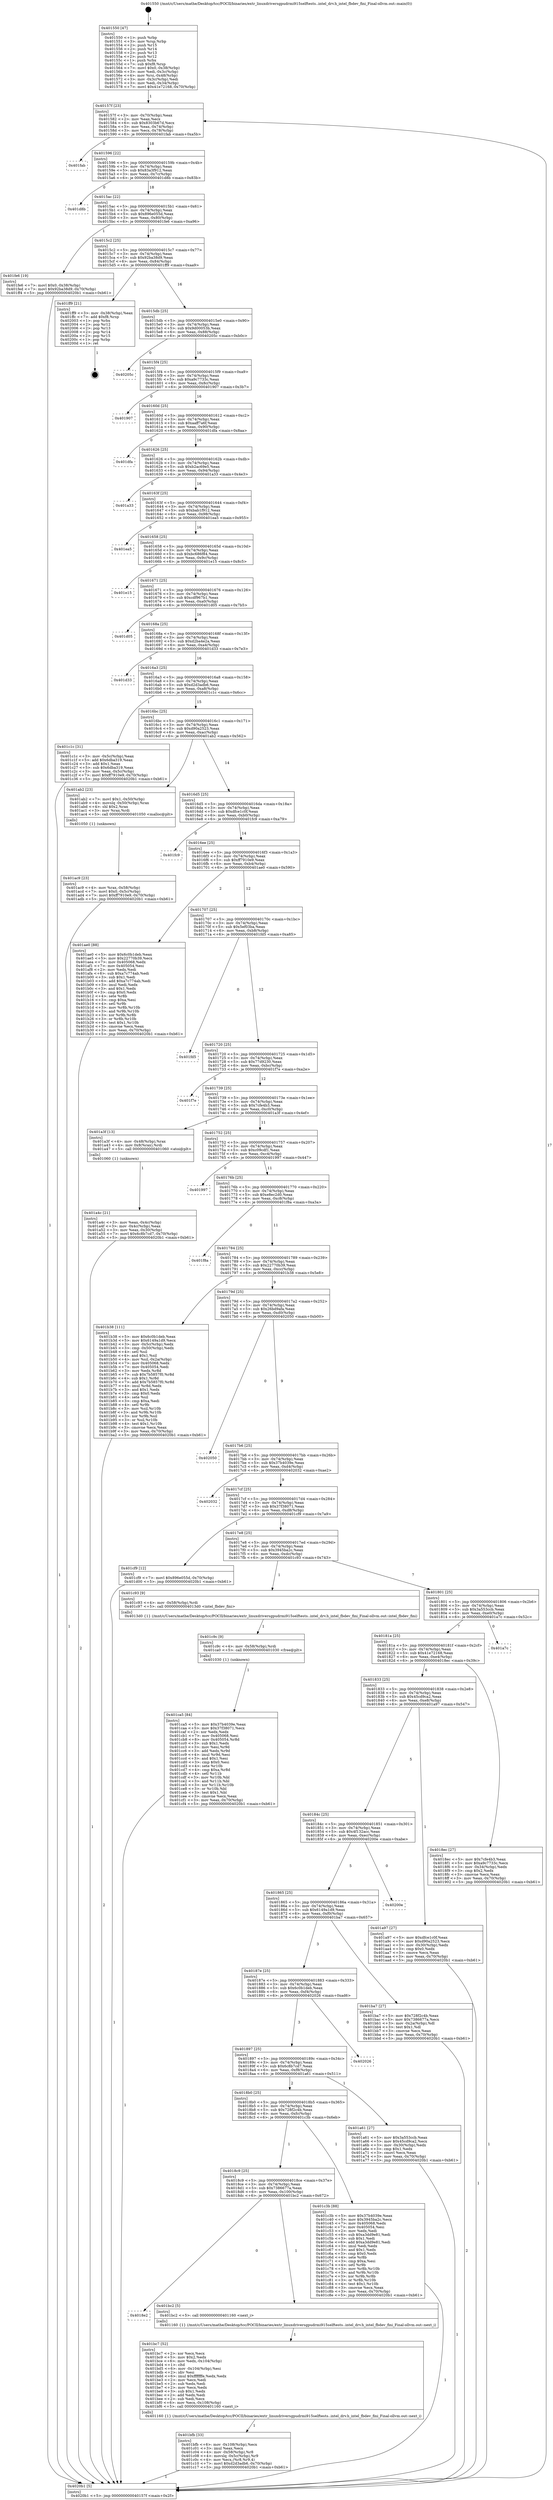 digraph "0x401550" {
  label = "0x401550 (/mnt/c/Users/mathe/Desktop/tcc/POCII/binaries/extr_linuxdriversgpudrmi915selftests..intel_drv.h_intel_fbdev_fini_Final-ollvm.out::main(0))"
  labelloc = "t"
  node[shape=record]

  Entry [label="",width=0.3,height=0.3,shape=circle,fillcolor=black,style=filled]
  "0x40157f" [label="{
     0x40157f [23]\l
     | [instrs]\l
     &nbsp;&nbsp;0x40157f \<+3\>: mov -0x70(%rbp),%eax\l
     &nbsp;&nbsp;0x401582 \<+2\>: mov %eax,%ecx\l
     &nbsp;&nbsp;0x401584 \<+6\>: sub $0x8303b67d,%ecx\l
     &nbsp;&nbsp;0x40158a \<+3\>: mov %eax,-0x74(%rbp)\l
     &nbsp;&nbsp;0x40158d \<+3\>: mov %ecx,-0x78(%rbp)\l
     &nbsp;&nbsp;0x401590 \<+6\>: je 0000000000401fab \<main+0xa5b\>\l
  }"]
  "0x401fab" [label="{
     0x401fab\l
  }", style=dashed]
  "0x401596" [label="{
     0x401596 [22]\l
     | [instrs]\l
     &nbsp;&nbsp;0x401596 \<+5\>: jmp 000000000040159b \<main+0x4b\>\l
     &nbsp;&nbsp;0x40159b \<+3\>: mov -0x74(%rbp),%eax\l
     &nbsp;&nbsp;0x40159e \<+5\>: sub $0x83a3f912,%eax\l
     &nbsp;&nbsp;0x4015a3 \<+3\>: mov %eax,-0x7c(%rbp)\l
     &nbsp;&nbsp;0x4015a6 \<+6\>: je 0000000000401d8b \<main+0x83b\>\l
  }"]
  Exit [label="",width=0.3,height=0.3,shape=circle,fillcolor=black,style=filled,peripheries=2]
  "0x401d8b" [label="{
     0x401d8b\l
  }", style=dashed]
  "0x4015ac" [label="{
     0x4015ac [22]\l
     | [instrs]\l
     &nbsp;&nbsp;0x4015ac \<+5\>: jmp 00000000004015b1 \<main+0x61\>\l
     &nbsp;&nbsp;0x4015b1 \<+3\>: mov -0x74(%rbp),%eax\l
     &nbsp;&nbsp;0x4015b4 \<+5\>: sub $0x896e055d,%eax\l
     &nbsp;&nbsp;0x4015b9 \<+3\>: mov %eax,-0x80(%rbp)\l
     &nbsp;&nbsp;0x4015bc \<+6\>: je 0000000000401fe6 \<main+0xa96\>\l
  }"]
  "0x401ca5" [label="{
     0x401ca5 [84]\l
     | [instrs]\l
     &nbsp;&nbsp;0x401ca5 \<+5\>: mov $0x37b4039e,%eax\l
     &nbsp;&nbsp;0x401caa \<+5\>: mov $0x37f38071,%ecx\l
     &nbsp;&nbsp;0x401caf \<+2\>: xor %edx,%edx\l
     &nbsp;&nbsp;0x401cb1 \<+7\>: mov 0x405068,%esi\l
     &nbsp;&nbsp;0x401cb8 \<+8\>: mov 0x405054,%r8d\l
     &nbsp;&nbsp;0x401cc0 \<+3\>: sub $0x1,%edx\l
     &nbsp;&nbsp;0x401cc3 \<+3\>: mov %esi,%r9d\l
     &nbsp;&nbsp;0x401cc6 \<+3\>: add %edx,%r9d\l
     &nbsp;&nbsp;0x401cc9 \<+4\>: imul %r9d,%esi\l
     &nbsp;&nbsp;0x401ccd \<+3\>: and $0x1,%esi\l
     &nbsp;&nbsp;0x401cd0 \<+3\>: cmp $0x0,%esi\l
     &nbsp;&nbsp;0x401cd3 \<+4\>: sete %r10b\l
     &nbsp;&nbsp;0x401cd7 \<+4\>: cmp $0xa,%r8d\l
     &nbsp;&nbsp;0x401cdb \<+4\>: setl %r11b\l
     &nbsp;&nbsp;0x401cdf \<+3\>: mov %r10b,%bl\l
     &nbsp;&nbsp;0x401ce2 \<+3\>: and %r11b,%bl\l
     &nbsp;&nbsp;0x401ce5 \<+3\>: xor %r11b,%r10b\l
     &nbsp;&nbsp;0x401ce8 \<+3\>: or %r10b,%bl\l
     &nbsp;&nbsp;0x401ceb \<+3\>: test $0x1,%bl\l
     &nbsp;&nbsp;0x401cee \<+3\>: cmovne %ecx,%eax\l
     &nbsp;&nbsp;0x401cf1 \<+3\>: mov %eax,-0x70(%rbp)\l
     &nbsp;&nbsp;0x401cf4 \<+5\>: jmp 00000000004020b1 \<main+0xb61\>\l
  }"]
  "0x401fe6" [label="{
     0x401fe6 [19]\l
     | [instrs]\l
     &nbsp;&nbsp;0x401fe6 \<+7\>: movl $0x0,-0x38(%rbp)\l
     &nbsp;&nbsp;0x401fed \<+7\>: movl $0x92ba38d9,-0x70(%rbp)\l
     &nbsp;&nbsp;0x401ff4 \<+5\>: jmp 00000000004020b1 \<main+0xb61\>\l
  }"]
  "0x4015c2" [label="{
     0x4015c2 [25]\l
     | [instrs]\l
     &nbsp;&nbsp;0x4015c2 \<+5\>: jmp 00000000004015c7 \<main+0x77\>\l
     &nbsp;&nbsp;0x4015c7 \<+3\>: mov -0x74(%rbp),%eax\l
     &nbsp;&nbsp;0x4015ca \<+5\>: sub $0x92ba38d9,%eax\l
     &nbsp;&nbsp;0x4015cf \<+6\>: mov %eax,-0x84(%rbp)\l
     &nbsp;&nbsp;0x4015d5 \<+6\>: je 0000000000401ff9 \<main+0xaa9\>\l
  }"]
  "0x401c9c" [label="{
     0x401c9c [9]\l
     | [instrs]\l
     &nbsp;&nbsp;0x401c9c \<+4\>: mov -0x58(%rbp),%rdi\l
     &nbsp;&nbsp;0x401ca0 \<+5\>: call 0000000000401030 \<free@plt\>\l
     | [calls]\l
     &nbsp;&nbsp;0x401030 \{1\} (unknown)\l
  }"]
  "0x401ff9" [label="{
     0x401ff9 [21]\l
     | [instrs]\l
     &nbsp;&nbsp;0x401ff9 \<+3\>: mov -0x38(%rbp),%eax\l
     &nbsp;&nbsp;0x401ffc \<+7\>: add $0xf8,%rsp\l
     &nbsp;&nbsp;0x402003 \<+1\>: pop %rbx\l
     &nbsp;&nbsp;0x402004 \<+2\>: pop %r12\l
     &nbsp;&nbsp;0x402006 \<+2\>: pop %r13\l
     &nbsp;&nbsp;0x402008 \<+2\>: pop %r14\l
     &nbsp;&nbsp;0x40200a \<+2\>: pop %r15\l
     &nbsp;&nbsp;0x40200c \<+1\>: pop %rbp\l
     &nbsp;&nbsp;0x40200d \<+1\>: ret\l
  }"]
  "0x4015db" [label="{
     0x4015db [25]\l
     | [instrs]\l
     &nbsp;&nbsp;0x4015db \<+5\>: jmp 00000000004015e0 \<main+0x90\>\l
     &nbsp;&nbsp;0x4015e0 \<+3\>: mov -0x74(%rbp),%eax\l
     &nbsp;&nbsp;0x4015e3 \<+5\>: sub $0x9d00053b,%eax\l
     &nbsp;&nbsp;0x4015e8 \<+6\>: mov %eax,-0x88(%rbp)\l
     &nbsp;&nbsp;0x4015ee \<+6\>: je 000000000040205c \<main+0xb0c\>\l
  }"]
  "0x401bfb" [label="{
     0x401bfb [33]\l
     | [instrs]\l
     &nbsp;&nbsp;0x401bfb \<+6\>: mov -0x108(%rbp),%ecx\l
     &nbsp;&nbsp;0x401c01 \<+3\>: imul %eax,%ecx\l
     &nbsp;&nbsp;0x401c04 \<+4\>: mov -0x58(%rbp),%r8\l
     &nbsp;&nbsp;0x401c08 \<+4\>: movslq -0x5c(%rbp),%r9\l
     &nbsp;&nbsp;0x401c0c \<+4\>: mov %ecx,(%r8,%r9,4)\l
     &nbsp;&nbsp;0x401c10 \<+7\>: movl $0xd2d3adb6,-0x70(%rbp)\l
     &nbsp;&nbsp;0x401c17 \<+5\>: jmp 00000000004020b1 \<main+0xb61\>\l
  }"]
  "0x40205c" [label="{
     0x40205c\l
  }", style=dashed]
  "0x4015f4" [label="{
     0x4015f4 [25]\l
     | [instrs]\l
     &nbsp;&nbsp;0x4015f4 \<+5\>: jmp 00000000004015f9 \<main+0xa9\>\l
     &nbsp;&nbsp;0x4015f9 \<+3\>: mov -0x74(%rbp),%eax\l
     &nbsp;&nbsp;0x4015fc \<+5\>: sub $0xa9c7733c,%eax\l
     &nbsp;&nbsp;0x401601 \<+6\>: mov %eax,-0x8c(%rbp)\l
     &nbsp;&nbsp;0x401607 \<+6\>: je 0000000000401907 \<main+0x3b7\>\l
  }"]
  "0x401bc7" [label="{
     0x401bc7 [52]\l
     | [instrs]\l
     &nbsp;&nbsp;0x401bc7 \<+2\>: xor %ecx,%ecx\l
     &nbsp;&nbsp;0x401bc9 \<+5\>: mov $0x2,%edx\l
     &nbsp;&nbsp;0x401bce \<+6\>: mov %edx,-0x104(%rbp)\l
     &nbsp;&nbsp;0x401bd4 \<+1\>: cltd\l
     &nbsp;&nbsp;0x401bd5 \<+6\>: mov -0x104(%rbp),%esi\l
     &nbsp;&nbsp;0x401bdb \<+2\>: idiv %esi\l
     &nbsp;&nbsp;0x401bdd \<+6\>: imul $0xfffffffe,%edx,%edx\l
     &nbsp;&nbsp;0x401be3 \<+2\>: mov %ecx,%edi\l
     &nbsp;&nbsp;0x401be5 \<+2\>: sub %edx,%edi\l
     &nbsp;&nbsp;0x401be7 \<+2\>: mov %ecx,%edx\l
     &nbsp;&nbsp;0x401be9 \<+3\>: sub $0x1,%edx\l
     &nbsp;&nbsp;0x401bec \<+2\>: add %edx,%edi\l
     &nbsp;&nbsp;0x401bee \<+2\>: sub %edi,%ecx\l
     &nbsp;&nbsp;0x401bf0 \<+6\>: mov %ecx,-0x108(%rbp)\l
     &nbsp;&nbsp;0x401bf6 \<+5\>: call 0000000000401160 \<next_i\>\l
     | [calls]\l
     &nbsp;&nbsp;0x401160 \{1\} (/mnt/c/Users/mathe/Desktop/tcc/POCII/binaries/extr_linuxdriversgpudrmi915selftests..intel_drv.h_intel_fbdev_fini_Final-ollvm.out::next_i)\l
  }"]
  "0x401907" [label="{
     0x401907\l
  }", style=dashed]
  "0x40160d" [label="{
     0x40160d [25]\l
     | [instrs]\l
     &nbsp;&nbsp;0x40160d \<+5\>: jmp 0000000000401612 \<main+0xc2\>\l
     &nbsp;&nbsp;0x401612 \<+3\>: mov -0x74(%rbp),%eax\l
     &nbsp;&nbsp;0x401615 \<+5\>: sub $0xaaff7a6f,%eax\l
     &nbsp;&nbsp;0x40161a \<+6\>: mov %eax,-0x90(%rbp)\l
     &nbsp;&nbsp;0x401620 \<+6\>: je 0000000000401dfa \<main+0x8aa\>\l
  }"]
  "0x4018e2" [label="{
     0x4018e2\l
  }", style=dashed]
  "0x401dfa" [label="{
     0x401dfa\l
  }", style=dashed]
  "0x401626" [label="{
     0x401626 [25]\l
     | [instrs]\l
     &nbsp;&nbsp;0x401626 \<+5\>: jmp 000000000040162b \<main+0xdb\>\l
     &nbsp;&nbsp;0x40162b \<+3\>: mov -0x74(%rbp),%eax\l
     &nbsp;&nbsp;0x40162e \<+5\>: sub $0xb2ac69e5,%eax\l
     &nbsp;&nbsp;0x401633 \<+6\>: mov %eax,-0x94(%rbp)\l
     &nbsp;&nbsp;0x401639 \<+6\>: je 0000000000401a33 \<main+0x4e3\>\l
  }"]
  "0x401bc2" [label="{
     0x401bc2 [5]\l
     | [instrs]\l
     &nbsp;&nbsp;0x401bc2 \<+5\>: call 0000000000401160 \<next_i\>\l
     | [calls]\l
     &nbsp;&nbsp;0x401160 \{1\} (/mnt/c/Users/mathe/Desktop/tcc/POCII/binaries/extr_linuxdriversgpudrmi915selftests..intel_drv.h_intel_fbdev_fini_Final-ollvm.out::next_i)\l
  }"]
  "0x401a33" [label="{
     0x401a33\l
  }", style=dashed]
  "0x40163f" [label="{
     0x40163f [25]\l
     | [instrs]\l
     &nbsp;&nbsp;0x40163f \<+5\>: jmp 0000000000401644 \<main+0xf4\>\l
     &nbsp;&nbsp;0x401644 \<+3\>: mov -0x74(%rbp),%eax\l
     &nbsp;&nbsp;0x401647 \<+5\>: sub $0xbab1f912,%eax\l
     &nbsp;&nbsp;0x40164c \<+6\>: mov %eax,-0x98(%rbp)\l
     &nbsp;&nbsp;0x401652 \<+6\>: je 0000000000401ea5 \<main+0x955\>\l
  }"]
  "0x4018c9" [label="{
     0x4018c9 [25]\l
     | [instrs]\l
     &nbsp;&nbsp;0x4018c9 \<+5\>: jmp 00000000004018ce \<main+0x37e\>\l
     &nbsp;&nbsp;0x4018ce \<+3\>: mov -0x74(%rbp),%eax\l
     &nbsp;&nbsp;0x4018d1 \<+5\>: sub $0x7386677a,%eax\l
     &nbsp;&nbsp;0x4018d6 \<+6\>: mov %eax,-0x100(%rbp)\l
     &nbsp;&nbsp;0x4018dc \<+6\>: je 0000000000401bc2 \<main+0x672\>\l
  }"]
  "0x401ea5" [label="{
     0x401ea5\l
  }", style=dashed]
  "0x401658" [label="{
     0x401658 [25]\l
     | [instrs]\l
     &nbsp;&nbsp;0x401658 \<+5\>: jmp 000000000040165d \<main+0x10d\>\l
     &nbsp;&nbsp;0x40165d \<+3\>: mov -0x74(%rbp),%eax\l
     &nbsp;&nbsp;0x401660 \<+5\>: sub $0xbc686f84,%eax\l
     &nbsp;&nbsp;0x401665 \<+6\>: mov %eax,-0x9c(%rbp)\l
     &nbsp;&nbsp;0x40166b \<+6\>: je 0000000000401e15 \<main+0x8c5\>\l
  }"]
  "0x401c3b" [label="{
     0x401c3b [88]\l
     | [instrs]\l
     &nbsp;&nbsp;0x401c3b \<+5\>: mov $0x37b4039e,%eax\l
     &nbsp;&nbsp;0x401c40 \<+5\>: mov $0x3945ba2c,%ecx\l
     &nbsp;&nbsp;0x401c45 \<+7\>: mov 0x405068,%edx\l
     &nbsp;&nbsp;0x401c4c \<+7\>: mov 0x405054,%esi\l
     &nbsp;&nbsp;0x401c53 \<+2\>: mov %edx,%edi\l
     &nbsp;&nbsp;0x401c55 \<+6\>: sub $0xa3dd9e81,%edi\l
     &nbsp;&nbsp;0x401c5b \<+3\>: sub $0x1,%edi\l
     &nbsp;&nbsp;0x401c5e \<+6\>: add $0xa3dd9e81,%edi\l
     &nbsp;&nbsp;0x401c64 \<+3\>: imul %edi,%edx\l
     &nbsp;&nbsp;0x401c67 \<+3\>: and $0x1,%edx\l
     &nbsp;&nbsp;0x401c6a \<+3\>: cmp $0x0,%edx\l
     &nbsp;&nbsp;0x401c6d \<+4\>: sete %r8b\l
     &nbsp;&nbsp;0x401c71 \<+3\>: cmp $0xa,%esi\l
     &nbsp;&nbsp;0x401c74 \<+4\>: setl %r9b\l
     &nbsp;&nbsp;0x401c78 \<+3\>: mov %r8b,%r10b\l
     &nbsp;&nbsp;0x401c7b \<+3\>: and %r9b,%r10b\l
     &nbsp;&nbsp;0x401c7e \<+3\>: xor %r9b,%r8b\l
     &nbsp;&nbsp;0x401c81 \<+3\>: or %r8b,%r10b\l
     &nbsp;&nbsp;0x401c84 \<+4\>: test $0x1,%r10b\l
     &nbsp;&nbsp;0x401c88 \<+3\>: cmovne %ecx,%eax\l
     &nbsp;&nbsp;0x401c8b \<+3\>: mov %eax,-0x70(%rbp)\l
     &nbsp;&nbsp;0x401c8e \<+5\>: jmp 00000000004020b1 \<main+0xb61\>\l
  }"]
  "0x401e15" [label="{
     0x401e15\l
  }", style=dashed]
  "0x401671" [label="{
     0x401671 [25]\l
     | [instrs]\l
     &nbsp;&nbsp;0x401671 \<+5\>: jmp 0000000000401676 \<main+0x126\>\l
     &nbsp;&nbsp;0x401676 \<+3\>: mov -0x74(%rbp),%eax\l
     &nbsp;&nbsp;0x401679 \<+5\>: sub $0xcdf967b1,%eax\l
     &nbsp;&nbsp;0x40167e \<+6\>: mov %eax,-0xa0(%rbp)\l
     &nbsp;&nbsp;0x401684 \<+6\>: je 0000000000401d05 \<main+0x7b5\>\l
  }"]
  "0x401ac9" [label="{
     0x401ac9 [23]\l
     | [instrs]\l
     &nbsp;&nbsp;0x401ac9 \<+4\>: mov %rax,-0x58(%rbp)\l
     &nbsp;&nbsp;0x401acd \<+7\>: movl $0x0,-0x5c(%rbp)\l
     &nbsp;&nbsp;0x401ad4 \<+7\>: movl $0xff7910e9,-0x70(%rbp)\l
     &nbsp;&nbsp;0x401adb \<+5\>: jmp 00000000004020b1 \<main+0xb61\>\l
  }"]
  "0x401d05" [label="{
     0x401d05\l
  }", style=dashed]
  "0x40168a" [label="{
     0x40168a [25]\l
     | [instrs]\l
     &nbsp;&nbsp;0x40168a \<+5\>: jmp 000000000040168f \<main+0x13f\>\l
     &nbsp;&nbsp;0x40168f \<+3\>: mov -0x74(%rbp),%eax\l
     &nbsp;&nbsp;0x401692 \<+5\>: sub $0xd2ba4e2a,%eax\l
     &nbsp;&nbsp;0x401697 \<+6\>: mov %eax,-0xa4(%rbp)\l
     &nbsp;&nbsp;0x40169d \<+6\>: je 0000000000401d33 \<main+0x7e3\>\l
  }"]
  "0x4018b0" [label="{
     0x4018b0 [25]\l
     | [instrs]\l
     &nbsp;&nbsp;0x4018b0 \<+5\>: jmp 00000000004018b5 \<main+0x365\>\l
     &nbsp;&nbsp;0x4018b5 \<+3\>: mov -0x74(%rbp),%eax\l
     &nbsp;&nbsp;0x4018b8 \<+5\>: sub $0x728f2c4b,%eax\l
     &nbsp;&nbsp;0x4018bd \<+6\>: mov %eax,-0xfc(%rbp)\l
     &nbsp;&nbsp;0x4018c3 \<+6\>: je 0000000000401c3b \<main+0x6eb\>\l
  }"]
  "0x401d33" [label="{
     0x401d33\l
  }", style=dashed]
  "0x4016a3" [label="{
     0x4016a3 [25]\l
     | [instrs]\l
     &nbsp;&nbsp;0x4016a3 \<+5\>: jmp 00000000004016a8 \<main+0x158\>\l
     &nbsp;&nbsp;0x4016a8 \<+3\>: mov -0x74(%rbp),%eax\l
     &nbsp;&nbsp;0x4016ab \<+5\>: sub $0xd2d3adb6,%eax\l
     &nbsp;&nbsp;0x4016b0 \<+6\>: mov %eax,-0xa8(%rbp)\l
     &nbsp;&nbsp;0x4016b6 \<+6\>: je 0000000000401c1c \<main+0x6cc\>\l
  }"]
  "0x401a61" [label="{
     0x401a61 [27]\l
     | [instrs]\l
     &nbsp;&nbsp;0x401a61 \<+5\>: mov $0x3a553ccb,%eax\l
     &nbsp;&nbsp;0x401a66 \<+5\>: mov $0x45cd9ca2,%ecx\l
     &nbsp;&nbsp;0x401a6b \<+3\>: mov -0x30(%rbp),%edx\l
     &nbsp;&nbsp;0x401a6e \<+3\>: cmp $0x1,%edx\l
     &nbsp;&nbsp;0x401a71 \<+3\>: cmovl %ecx,%eax\l
     &nbsp;&nbsp;0x401a74 \<+3\>: mov %eax,-0x70(%rbp)\l
     &nbsp;&nbsp;0x401a77 \<+5\>: jmp 00000000004020b1 \<main+0xb61\>\l
  }"]
  "0x401c1c" [label="{
     0x401c1c [31]\l
     | [instrs]\l
     &nbsp;&nbsp;0x401c1c \<+3\>: mov -0x5c(%rbp),%eax\l
     &nbsp;&nbsp;0x401c1f \<+5\>: add $0x6dba319,%eax\l
     &nbsp;&nbsp;0x401c24 \<+3\>: add $0x1,%eax\l
     &nbsp;&nbsp;0x401c27 \<+5\>: sub $0x6dba319,%eax\l
     &nbsp;&nbsp;0x401c2c \<+3\>: mov %eax,-0x5c(%rbp)\l
     &nbsp;&nbsp;0x401c2f \<+7\>: movl $0xff7910e9,-0x70(%rbp)\l
     &nbsp;&nbsp;0x401c36 \<+5\>: jmp 00000000004020b1 \<main+0xb61\>\l
  }"]
  "0x4016bc" [label="{
     0x4016bc [25]\l
     | [instrs]\l
     &nbsp;&nbsp;0x4016bc \<+5\>: jmp 00000000004016c1 \<main+0x171\>\l
     &nbsp;&nbsp;0x4016c1 \<+3\>: mov -0x74(%rbp),%eax\l
     &nbsp;&nbsp;0x4016c4 \<+5\>: sub $0xd90a2523,%eax\l
     &nbsp;&nbsp;0x4016c9 \<+6\>: mov %eax,-0xac(%rbp)\l
     &nbsp;&nbsp;0x4016cf \<+6\>: je 0000000000401ab2 \<main+0x562\>\l
  }"]
  "0x401897" [label="{
     0x401897 [25]\l
     | [instrs]\l
     &nbsp;&nbsp;0x401897 \<+5\>: jmp 000000000040189c \<main+0x34c\>\l
     &nbsp;&nbsp;0x40189c \<+3\>: mov -0x74(%rbp),%eax\l
     &nbsp;&nbsp;0x40189f \<+5\>: sub $0x6c8b7cd7,%eax\l
     &nbsp;&nbsp;0x4018a4 \<+6\>: mov %eax,-0xf8(%rbp)\l
     &nbsp;&nbsp;0x4018aa \<+6\>: je 0000000000401a61 \<main+0x511\>\l
  }"]
  "0x401ab2" [label="{
     0x401ab2 [23]\l
     | [instrs]\l
     &nbsp;&nbsp;0x401ab2 \<+7\>: movl $0x1,-0x50(%rbp)\l
     &nbsp;&nbsp;0x401ab9 \<+4\>: movslq -0x50(%rbp),%rax\l
     &nbsp;&nbsp;0x401abd \<+4\>: shl $0x2,%rax\l
     &nbsp;&nbsp;0x401ac1 \<+3\>: mov %rax,%rdi\l
     &nbsp;&nbsp;0x401ac4 \<+5\>: call 0000000000401050 \<malloc@plt\>\l
     | [calls]\l
     &nbsp;&nbsp;0x401050 \{1\} (unknown)\l
  }"]
  "0x4016d5" [label="{
     0x4016d5 [25]\l
     | [instrs]\l
     &nbsp;&nbsp;0x4016d5 \<+5\>: jmp 00000000004016da \<main+0x18a\>\l
     &nbsp;&nbsp;0x4016da \<+3\>: mov -0x74(%rbp),%eax\l
     &nbsp;&nbsp;0x4016dd \<+5\>: sub $0xdfce1c0f,%eax\l
     &nbsp;&nbsp;0x4016e2 \<+6\>: mov %eax,-0xb0(%rbp)\l
     &nbsp;&nbsp;0x4016e8 \<+6\>: je 0000000000401fc9 \<main+0xa79\>\l
  }"]
  "0x402026" [label="{
     0x402026\l
  }", style=dashed]
  "0x401fc9" [label="{
     0x401fc9\l
  }", style=dashed]
  "0x4016ee" [label="{
     0x4016ee [25]\l
     | [instrs]\l
     &nbsp;&nbsp;0x4016ee \<+5\>: jmp 00000000004016f3 \<main+0x1a3\>\l
     &nbsp;&nbsp;0x4016f3 \<+3\>: mov -0x74(%rbp),%eax\l
     &nbsp;&nbsp;0x4016f6 \<+5\>: sub $0xff7910e9,%eax\l
     &nbsp;&nbsp;0x4016fb \<+6\>: mov %eax,-0xb4(%rbp)\l
     &nbsp;&nbsp;0x401701 \<+6\>: je 0000000000401ae0 \<main+0x590\>\l
  }"]
  "0x40187e" [label="{
     0x40187e [25]\l
     | [instrs]\l
     &nbsp;&nbsp;0x40187e \<+5\>: jmp 0000000000401883 \<main+0x333\>\l
     &nbsp;&nbsp;0x401883 \<+3\>: mov -0x74(%rbp),%eax\l
     &nbsp;&nbsp;0x401886 \<+5\>: sub $0x6c0b1deb,%eax\l
     &nbsp;&nbsp;0x40188b \<+6\>: mov %eax,-0xf4(%rbp)\l
     &nbsp;&nbsp;0x401891 \<+6\>: je 0000000000402026 \<main+0xad6\>\l
  }"]
  "0x401ae0" [label="{
     0x401ae0 [88]\l
     | [instrs]\l
     &nbsp;&nbsp;0x401ae0 \<+5\>: mov $0x6c0b1deb,%eax\l
     &nbsp;&nbsp;0x401ae5 \<+5\>: mov $0x22770b39,%ecx\l
     &nbsp;&nbsp;0x401aea \<+7\>: mov 0x405068,%edx\l
     &nbsp;&nbsp;0x401af1 \<+7\>: mov 0x405054,%esi\l
     &nbsp;&nbsp;0x401af8 \<+2\>: mov %edx,%edi\l
     &nbsp;&nbsp;0x401afa \<+6\>: sub $0xa7c774ab,%edi\l
     &nbsp;&nbsp;0x401b00 \<+3\>: sub $0x1,%edi\l
     &nbsp;&nbsp;0x401b03 \<+6\>: add $0xa7c774ab,%edi\l
     &nbsp;&nbsp;0x401b09 \<+3\>: imul %edi,%edx\l
     &nbsp;&nbsp;0x401b0c \<+3\>: and $0x1,%edx\l
     &nbsp;&nbsp;0x401b0f \<+3\>: cmp $0x0,%edx\l
     &nbsp;&nbsp;0x401b12 \<+4\>: sete %r8b\l
     &nbsp;&nbsp;0x401b16 \<+3\>: cmp $0xa,%esi\l
     &nbsp;&nbsp;0x401b19 \<+4\>: setl %r9b\l
     &nbsp;&nbsp;0x401b1d \<+3\>: mov %r8b,%r10b\l
     &nbsp;&nbsp;0x401b20 \<+3\>: and %r9b,%r10b\l
     &nbsp;&nbsp;0x401b23 \<+3\>: xor %r9b,%r8b\l
     &nbsp;&nbsp;0x401b26 \<+3\>: or %r8b,%r10b\l
     &nbsp;&nbsp;0x401b29 \<+4\>: test $0x1,%r10b\l
     &nbsp;&nbsp;0x401b2d \<+3\>: cmovne %ecx,%eax\l
     &nbsp;&nbsp;0x401b30 \<+3\>: mov %eax,-0x70(%rbp)\l
     &nbsp;&nbsp;0x401b33 \<+5\>: jmp 00000000004020b1 \<main+0xb61\>\l
  }"]
  "0x401707" [label="{
     0x401707 [25]\l
     | [instrs]\l
     &nbsp;&nbsp;0x401707 \<+5\>: jmp 000000000040170c \<main+0x1bc\>\l
     &nbsp;&nbsp;0x40170c \<+3\>: mov -0x74(%rbp),%eax\l
     &nbsp;&nbsp;0x40170f \<+5\>: sub $0x5ef03ba,%eax\l
     &nbsp;&nbsp;0x401714 \<+6\>: mov %eax,-0xb8(%rbp)\l
     &nbsp;&nbsp;0x40171a \<+6\>: je 0000000000401fd5 \<main+0xa85\>\l
  }"]
  "0x401ba7" [label="{
     0x401ba7 [27]\l
     | [instrs]\l
     &nbsp;&nbsp;0x401ba7 \<+5\>: mov $0x728f2c4b,%eax\l
     &nbsp;&nbsp;0x401bac \<+5\>: mov $0x7386677a,%ecx\l
     &nbsp;&nbsp;0x401bb1 \<+3\>: mov -0x2a(%rbp),%dl\l
     &nbsp;&nbsp;0x401bb4 \<+3\>: test $0x1,%dl\l
     &nbsp;&nbsp;0x401bb7 \<+3\>: cmovne %ecx,%eax\l
     &nbsp;&nbsp;0x401bba \<+3\>: mov %eax,-0x70(%rbp)\l
     &nbsp;&nbsp;0x401bbd \<+5\>: jmp 00000000004020b1 \<main+0xb61\>\l
  }"]
  "0x401fd5" [label="{
     0x401fd5\l
  }", style=dashed]
  "0x401720" [label="{
     0x401720 [25]\l
     | [instrs]\l
     &nbsp;&nbsp;0x401720 \<+5\>: jmp 0000000000401725 \<main+0x1d5\>\l
     &nbsp;&nbsp;0x401725 \<+3\>: mov -0x74(%rbp),%eax\l
     &nbsp;&nbsp;0x401728 \<+5\>: sub $0x77d9230,%eax\l
     &nbsp;&nbsp;0x40172d \<+6\>: mov %eax,-0xbc(%rbp)\l
     &nbsp;&nbsp;0x401733 \<+6\>: je 0000000000401f7e \<main+0xa2e\>\l
  }"]
  "0x401865" [label="{
     0x401865 [25]\l
     | [instrs]\l
     &nbsp;&nbsp;0x401865 \<+5\>: jmp 000000000040186a \<main+0x31a\>\l
     &nbsp;&nbsp;0x40186a \<+3\>: mov -0x74(%rbp),%eax\l
     &nbsp;&nbsp;0x40186d \<+5\>: sub $0x6149a1d9,%eax\l
     &nbsp;&nbsp;0x401872 \<+6\>: mov %eax,-0xf0(%rbp)\l
     &nbsp;&nbsp;0x401878 \<+6\>: je 0000000000401ba7 \<main+0x657\>\l
  }"]
  "0x401f7e" [label="{
     0x401f7e\l
  }", style=dashed]
  "0x401739" [label="{
     0x401739 [25]\l
     | [instrs]\l
     &nbsp;&nbsp;0x401739 \<+5\>: jmp 000000000040173e \<main+0x1ee\>\l
     &nbsp;&nbsp;0x40173e \<+3\>: mov -0x74(%rbp),%eax\l
     &nbsp;&nbsp;0x401741 \<+5\>: sub $0x7cfe4b3,%eax\l
     &nbsp;&nbsp;0x401746 \<+6\>: mov %eax,-0xc0(%rbp)\l
     &nbsp;&nbsp;0x40174c \<+6\>: je 0000000000401a3f \<main+0x4ef\>\l
  }"]
  "0x40200e" [label="{
     0x40200e\l
  }", style=dashed]
  "0x401a3f" [label="{
     0x401a3f [13]\l
     | [instrs]\l
     &nbsp;&nbsp;0x401a3f \<+4\>: mov -0x48(%rbp),%rax\l
     &nbsp;&nbsp;0x401a43 \<+4\>: mov 0x8(%rax),%rdi\l
     &nbsp;&nbsp;0x401a47 \<+5\>: call 0000000000401060 \<atoi@plt\>\l
     | [calls]\l
     &nbsp;&nbsp;0x401060 \{1\} (unknown)\l
  }"]
  "0x401752" [label="{
     0x401752 [25]\l
     | [instrs]\l
     &nbsp;&nbsp;0x401752 \<+5\>: jmp 0000000000401757 \<main+0x207\>\l
     &nbsp;&nbsp;0x401757 \<+3\>: mov -0x74(%rbp),%eax\l
     &nbsp;&nbsp;0x40175a \<+5\>: sub $0xc09cdf1,%eax\l
     &nbsp;&nbsp;0x40175f \<+6\>: mov %eax,-0xc4(%rbp)\l
     &nbsp;&nbsp;0x401765 \<+6\>: je 0000000000401997 \<main+0x447\>\l
  }"]
  "0x40184c" [label="{
     0x40184c [25]\l
     | [instrs]\l
     &nbsp;&nbsp;0x40184c \<+5\>: jmp 0000000000401851 \<main+0x301\>\l
     &nbsp;&nbsp;0x401851 \<+3\>: mov -0x74(%rbp),%eax\l
     &nbsp;&nbsp;0x401854 \<+5\>: sub $0x4f132acc,%eax\l
     &nbsp;&nbsp;0x401859 \<+6\>: mov %eax,-0xec(%rbp)\l
     &nbsp;&nbsp;0x40185f \<+6\>: je 000000000040200e \<main+0xabe\>\l
  }"]
  "0x401997" [label="{
     0x401997\l
  }", style=dashed]
  "0x40176b" [label="{
     0x40176b [25]\l
     | [instrs]\l
     &nbsp;&nbsp;0x40176b \<+5\>: jmp 0000000000401770 \<main+0x220\>\l
     &nbsp;&nbsp;0x401770 \<+3\>: mov -0x74(%rbp),%eax\l
     &nbsp;&nbsp;0x401773 \<+5\>: sub $0xe8ec2d0,%eax\l
     &nbsp;&nbsp;0x401778 \<+6\>: mov %eax,-0xc8(%rbp)\l
     &nbsp;&nbsp;0x40177e \<+6\>: je 0000000000401f8a \<main+0xa3a\>\l
  }"]
  "0x401a97" [label="{
     0x401a97 [27]\l
     | [instrs]\l
     &nbsp;&nbsp;0x401a97 \<+5\>: mov $0xdfce1c0f,%eax\l
     &nbsp;&nbsp;0x401a9c \<+5\>: mov $0xd90a2523,%ecx\l
     &nbsp;&nbsp;0x401aa1 \<+3\>: mov -0x30(%rbp),%edx\l
     &nbsp;&nbsp;0x401aa4 \<+3\>: cmp $0x0,%edx\l
     &nbsp;&nbsp;0x401aa7 \<+3\>: cmove %ecx,%eax\l
     &nbsp;&nbsp;0x401aaa \<+3\>: mov %eax,-0x70(%rbp)\l
     &nbsp;&nbsp;0x401aad \<+5\>: jmp 00000000004020b1 \<main+0xb61\>\l
  }"]
  "0x401f8a" [label="{
     0x401f8a\l
  }", style=dashed]
  "0x401784" [label="{
     0x401784 [25]\l
     | [instrs]\l
     &nbsp;&nbsp;0x401784 \<+5\>: jmp 0000000000401789 \<main+0x239\>\l
     &nbsp;&nbsp;0x401789 \<+3\>: mov -0x74(%rbp),%eax\l
     &nbsp;&nbsp;0x40178c \<+5\>: sub $0x22770b39,%eax\l
     &nbsp;&nbsp;0x401791 \<+6\>: mov %eax,-0xcc(%rbp)\l
     &nbsp;&nbsp;0x401797 \<+6\>: je 0000000000401b38 \<main+0x5e8\>\l
  }"]
  "0x401a4c" [label="{
     0x401a4c [21]\l
     | [instrs]\l
     &nbsp;&nbsp;0x401a4c \<+3\>: mov %eax,-0x4c(%rbp)\l
     &nbsp;&nbsp;0x401a4f \<+3\>: mov -0x4c(%rbp),%eax\l
     &nbsp;&nbsp;0x401a52 \<+3\>: mov %eax,-0x30(%rbp)\l
     &nbsp;&nbsp;0x401a55 \<+7\>: movl $0x6c8b7cd7,-0x70(%rbp)\l
     &nbsp;&nbsp;0x401a5c \<+5\>: jmp 00000000004020b1 \<main+0xb61\>\l
  }"]
  "0x401b38" [label="{
     0x401b38 [111]\l
     | [instrs]\l
     &nbsp;&nbsp;0x401b38 \<+5\>: mov $0x6c0b1deb,%eax\l
     &nbsp;&nbsp;0x401b3d \<+5\>: mov $0x6149a1d9,%ecx\l
     &nbsp;&nbsp;0x401b42 \<+3\>: mov -0x5c(%rbp),%edx\l
     &nbsp;&nbsp;0x401b45 \<+3\>: cmp -0x50(%rbp),%edx\l
     &nbsp;&nbsp;0x401b48 \<+4\>: setl %sil\l
     &nbsp;&nbsp;0x401b4c \<+4\>: and $0x1,%sil\l
     &nbsp;&nbsp;0x401b50 \<+4\>: mov %sil,-0x2a(%rbp)\l
     &nbsp;&nbsp;0x401b54 \<+7\>: mov 0x405068,%edx\l
     &nbsp;&nbsp;0x401b5b \<+7\>: mov 0x405054,%edi\l
     &nbsp;&nbsp;0x401b62 \<+3\>: mov %edx,%r8d\l
     &nbsp;&nbsp;0x401b65 \<+7\>: sub $0x7b5857f0,%r8d\l
     &nbsp;&nbsp;0x401b6c \<+4\>: sub $0x1,%r8d\l
     &nbsp;&nbsp;0x401b70 \<+7\>: add $0x7b5857f0,%r8d\l
     &nbsp;&nbsp;0x401b77 \<+4\>: imul %r8d,%edx\l
     &nbsp;&nbsp;0x401b7b \<+3\>: and $0x1,%edx\l
     &nbsp;&nbsp;0x401b7e \<+3\>: cmp $0x0,%edx\l
     &nbsp;&nbsp;0x401b81 \<+4\>: sete %sil\l
     &nbsp;&nbsp;0x401b85 \<+3\>: cmp $0xa,%edi\l
     &nbsp;&nbsp;0x401b88 \<+4\>: setl %r9b\l
     &nbsp;&nbsp;0x401b8c \<+3\>: mov %sil,%r10b\l
     &nbsp;&nbsp;0x401b8f \<+3\>: and %r9b,%r10b\l
     &nbsp;&nbsp;0x401b92 \<+3\>: xor %r9b,%sil\l
     &nbsp;&nbsp;0x401b95 \<+3\>: or %sil,%r10b\l
     &nbsp;&nbsp;0x401b98 \<+4\>: test $0x1,%r10b\l
     &nbsp;&nbsp;0x401b9c \<+3\>: cmovne %ecx,%eax\l
     &nbsp;&nbsp;0x401b9f \<+3\>: mov %eax,-0x70(%rbp)\l
     &nbsp;&nbsp;0x401ba2 \<+5\>: jmp 00000000004020b1 \<main+0xb61\>\l
  }"]
  "0x40179d" [label="{
     0x40179d [25]\l
     | [instrs]\l
     &nbsp;&nbsp;0x40179d \<+5\>: jmp 00000000004017a2 \<main+0x252\>\l
     &nbsp;&nbsp;0x4017a2 \<+3\>: mov -0x74(%rbp),%eax\l
     &nbsp;&nbsp;0x4017a5 \<+5\>: sub $0x26bd9afa,%eax\l
     &nbsp;&nbsp;0x4017aa \<+6\>: mov %eax,-0xd0(%rbp)\l
     &nbsp;&nbsp;0x4017b0 \<+6\>: je 0000000000402050 \<main+0xb00\>\l
  }"]
  "0x401550" [label="{
     0x401550 [47]\l
     | [instrs]\l
     &nbsp;&nbsp;0x401550 \<+1\>: push %rbp\l
     &nbsp;&nbsp;0x401551 \<+3\>: mov %rsp,%rbp\l
     &nbsp;&nbsp;0x401554 \<+2\>: push %r15\l
     &nbsp;&nbsp;0x401556 \<+2\>: push %r14\l
     &nbsp;&nbsp;0x401558 \<+2\>: push %r13\l
     &nbsp;&nbsp;0x40155a \<+2\>: push %r12\l
     &nbsp;&nbsp;0x40155c \<+1\>: push %rbx\l
     &nbsp;&nbsp;0x40155d \<+7\>: sub $0xf8,%rsp\l
     &nbsp;&nbsp;0x401564 \<+7\>: movl $0x0,-0x38(%rbp)\l
     &nbsp;&nbsp;0x40156b \<+3\>: mov %edi,-0x3c(%rbp)\l
     &nbsp;&nbsp;0x40156e \<+4\>: mov %rsi,-0x48(%rbp)\l
     &nbsp;&nbsp;0x401572 \<+3\>: mov -0x3c(%rbp),%edi\l
     &nbsp;&nbsp;0x401575 \<+3\>: mov %edi,-0x34(%rbp)\l
     &nbsp;&nbsp;0x401578 \<+7\>: movl $0x41e72168,-0x70(%rbp)\l
  }"]
  "0x402050" [label="{
     0x402050\l
  }", style=dashed]
  "0x4017b6" [label="{
     0x4017b6 [25]\l
     | [instrs]\l
     &nbsp;&nbsp;0x4017b6 \<+5\>: jmp 00000000004017bb \<main+0x26b\>\l
     &nbsp;&nbsp;0x4017bb \<+3\>: mov -0x74(%rbp),%eax\l
     &nbsp;&nbsp;0x4017be \<+5\>: sub $0x37b4039e,%eax\l
     &nbsp;&nbsp;0x4017c3 \<+6\>: mov %eax,-0xd4(%rbp)\l
     &nbsp;&nbsp;0x4017c9 \<+6\>: je 0000000000402032 \<main+0xae2\>\l
  }"]
  "0x4020b1" [label="{
     0x4020b1 [5]\l
     | [instrs]\l
     &nbsp;&nbsp;0x4020b1 \<+5\>: jmp 000000000040157f \<main+0x2f\>\l
  }"]
  "0x402032" [label="{
     0x402032\l
  }", style=dashed]
  "0x4017cf" [label="{
     0x4017cf [25]\l
     | [instrs]\l
     &nbsp;&nbsp;0x4017cf \<+5\>: jmp 00000000004017d4 \<main+0x284\>\l
     &nbsp;&nbsp;0x4017d4 \<+3\>: mov -0x74(%rbp),%eax\l
     &nbsp;&nbsp;0x4017d7 \<+5\>: sub $0x37f38071,%eax\l
     &nbsp;&nbsp;0x4017dc \<+6\>: mov %eax,-0xd8(%rbp)\l
     &nbsp;&nbsp;0x4017e2 \<+6\>: je 0000000000401cf9 \<main+0x7a9\>\l
  }"]
  "0x401833" [label="{
     0x401833 [25]\l
     | [instrs]\l
     &nbsp;&nbsp;0x401833 \<+5\>: jmp 0000000000401838 \<main+0x2e8\>\l
     &nbsp;&nbsp;0x401838 \<+3\>: mov -0x74(%rbp),%eax\l
     &nbsp;&nbsp;0x40183b \<+5\>: sub $0x45cd9ca2,%eax\l
     &nbsp;&nbsp;0x401840 \<+6\>: mov %eax,-0xe8(%rbp)\l
     &nbsp;&nbsp;0x401846 \<+6\>: je 0000000000401a97 \<main+0x547\>\l
  }"]
  "0x401cf9" [label="{
     0x401cf9 [12]\l
     | [instrs]\l
     &nbsp;&nbsp;0x401cf9 \<+7\>: movl $0x896e055d,-0x70(%rbp)\l
     &nbsp;&nbsp;0x401d00 \<+5\>: jmp 00000000004020b1 \<main+0xb61\>\l
  }"]
  "0x4017e8" [label="{
     0x4017e8 [25]\l
     | [instrs]\l
     &nbsp;&nbsp;0x4017e8 \<+5\>: jmp 00000000004017ed \<main+0x29d\>\l
     &nbsp;&nbsp;0x4017ed \<+3\>: mov -0x74(%rbp),%eax\l
     &nbsp;&nbsp;0x4017f0 \<+5\>: sub $0x3945ba2c,%eax\l
     &nbsp;&nbsp;0x4017f5 \<+6\>: mov %eax,-0xdc(%rbp)\l
     &nbsp;&nbsp;0x4017fb \<+6\>: je 0000000000401c93 \<main+0x743\>\l
  }"]
  "0x4018ec" [label="{
     0x4018ec [27]\l
     | [instrs]\l
     &nbsp;&nbsp;0x4018ec \<+5\>: mov $0x7cfe4b3,%eax\l
     &nbsp;&nbsp;0x4018f1 \<+5\>: mov $0xa9c7733c,%ecx\l
     &nbsp;&nbsp;0x4018f6 \<+3\>: mov -0x34(%rbp),%edx\l
     &nbsp;&nbsp;0x4018f9 \<+3\>: cmp $0x2,%edx\l
     &nbsp;&nbsp;0x4018fc \<+3\>: cmovne %ecx,%eax\l
     &nbsp;&nbsp;0x4018ff \<+3\>: mov %eax,-0x70(%rbp)\l
     &nbsp;&nbsp;0x401902 \<+5\>: jmp 00000000004020b1 \<main+0xb61\>\l
  }"]
  "0x401c93" [label="{
     0x401c93 [9]\l
     | [instrs]\l
     &nbsp;&nbsp;0x401c93 \<+4\>: mov -0x58(%rbp),%rdi\l
     &nbsp;&nbsp;0x401c97 \<+5\>: call 00000000004013d0 \<intel_fbdev_fini\>\l
     | [calls]\l
     &nbsp;&nbsp;0x4013d0 \{1\} (/mnt/c/Users/mathe/Desktop/tcc/POCII/binaries/extr_linuxdriversgpudrmi915selftests..intel_drv.h_intel_fbdev_fini_Final-ollvm.out::intel_fbdev_fini)\l
  }"]
  "0x401801" [label="{
     0x401801 [25]\l
     | [instrs]\l
     &nbsp;&nbsp;0x401801 \<+5\>: jmp 0000000000401806 \<main+0x2b6\>\l
     &nbsp;&nbsp;0x401806 \<+3\>: mov -0x74(%rbp),%eax\l
     &nbsp;&nbsp;0x401809 \<+5\>: sub $0x3a553ccb,%eax\l
     &nbsp;&nbsp;0x40180e \<+6\>: mov %eax,-0xe0(%rbp)\l
     &nbsp;&nbsp;0x401814 \<+6\>: je 0000000000401a7c \<main+0x52c\>\l
  }"]
  "0x40181a" [label="{
     0x40181a [25]\l
     | [instrs]\l
     &nbsp;&nbsp;0x40181a \<+5\>: jmp 000000000040181f \<main+0x2cf\>\l
     &nbsp;&nbsp;0x40181f \<+3\>: mov -0x74(%rbp),%eax\l
     &nbsp;&nbsp;0x401822 \<+5\>: sub $0x41e72168,%eax\l
     &nbsp;&nbsp;0x401827 \<+6\>: mov %eax,-0xe4(%rbp)\l
     &nbsp;&nbsp;0x40182d \<+6\>: je 00000000004018ec \<main+0x39c\>\l
  }"]
  "0x401a7c" [label="{
     0x401a7c\l
  }", style=dashed]
  Entry -> "0x401550" [label=" 1"]
  "0x40157f" -> "0x401fab" [label=" 0"]
  "0x40157f" -> "0x401596" [label=" 18"]
  "0x401ff9" -> Exit [label=" 1"]
  "0x401596" -> "0x401d8b" [label=" 0"]
  "0x401596" -> "0x4015ac" [label=" 18"]
  "0x401fe6" -> "0x4020b1" [label=" 1"]
  "0x4015ac" -> "0x401fe6" [label=" 1"]
  "0x4015ac" -> "0x4015c2" [label=" 17"]
  "0x401cf9" -> "0x4020b1" [label=" 1"]
  "0x4015c2" -> "0x401ff9" [label=" 1"]
  "0x4015c2" -> "0x4015db" [label=" 16"]
  "0x401ca5" -> "0x4020b1" [label=" 1"]
  "0x4015db" -> "0x40205c" [label=" 0"]
  "0x4015db" -> "0x4015f4" [label=" 16"]
  "0x401c9c" -> "0x401ca5" [label=" 1"]
  "0x4015f4" -> "0x401907" [label=" 0"]
  "0x4015f4" -> "0x40160d" [label=" 16"]
  "0x401c93" -> "0x401c9c" [label=" 1"]
  "0x40160d" -> "0x401dfa" [label=" 0"]
  "0x40160d" -> "0x401626" [label=" 16"]
  "0x401c3b" -> "0x4020b1" [label=" 1"]
  "0x401626" -> "0x401a33" [label=" 0"]
  "0x401626" -> "0x40163f" [label=" 16"]
  "0x401c1c" -> "0x4020b1" [label=" 1"]
  "0x40163f" -> "0x401ea5" [label=" 0"]
  "0x40163f" -> "0x401658" [label=" 16"]
  "0x401bc7" -> "0x401bfb" [label=" 1"]
  "0x401658" -> "0x401e15" [label=" 0"]
  "0x401658" -> "0x401671" [label=" 16"]
  "0x401bc2" -> "0x401bc7" [label=" 1"]
  "0x401671" -> "0x401d05" [label=" 0"]
  "0x401671" -> "0x40168a" [label=" 16"]
  "0x4018c9" -> "0x401bc2" [label=" 1"]
  "0x40168a" -> "0x401d33" [label=" 0"]
  "0x40168a" -> "0x4016a3" [label=" 16"]
  "0x401bfb" -> "0x4020b1" [label=" 1"]
  "0x4016a3" -> "0x401c1c" [label=" 1"]
  "0x4016a3" -> "0x4016bc" [label=" 15"]
  "0x4018b0" -> "0x4018c9" [label=" 1"]
  "0x4016bc" -> "0x401ab2" [label=" 1"]
  "0x4016bc" -> "0x4016d5" [label=" 14"]
  "0x4018c9" -> "0x4018e2" [label=" 0"]
  "0x4016d5" -> "0x401fc9" [label=" 0"]
  "0x4016d5" -> "0x4016ee" [label=" 14"]
  "0x401ba7" -> "0x4020b1" [label=" 2"]
  "0x4016ee" -> "0x401ae0" [label=" 2"]
  "0x4016ee" -> "0x401707" [label=" 12"]
  "0x401ae0" -> "0x4020b1" [label=" 2"]
  "0x401707" -> "0x401fd5" [label=" 0"]
  "0x401707" -> "0x401720" [label=" 12"]
  "0x401ac9" -> "0x4020b1" [label=" 1"]
  "0x401720" -> "0x401f7e" [label=" 0"]
  "0x401720" -> "0x401739" [label=" 12"]
  "0x401a97" -> "0x4020b1" [label=" 1"]
  "0x401739" -> "0x401a3f" [label=" 1"]
  "0x401739" -> "0x401752" [label=" 11"]
  "0x401a61" -> "0x4020b1" [label=" 1"]
  "0x401752" -> "0x401997" [label=" 0"]
  "0x401752" -> "0x40176b" [label=" 11"]
  "0x401897" -> "0x401a61" [label=" 1"]
  "0x40176b" -> "0x401f8a" [label=" 0"]
  "0x40176b" -> "0x401784" [label=" 11"]
  "0x4018b0" -> "0x401c3b" [label=" 1"]
  "0x401784" -> "0x401b38" [label=" 2"]
  "0x401784" -> "0x40179d" [label=" 9"]
  "0x40187e" -> "0x402026" [label=" 0"]
  "0x40179d" -> "0x402050" [label=" 0"]
  "0x40179d" -> "0x4017b6" [label=" 9"]
  "0x401b38" -> "0x4020b1" [label=" 2"]
  "0x4017b6" -> "0x402032" [label=" 0"]
  "0x4017b6" -> "0x4017cf" [label=" 9"]
  "0x401865" -> "0x40187e" [label=" 3"]
  "0x4017cf" -> "0x401cf9" [label=" 1"]
  "0x4017cf" -> "0x4017e8" [label=" 8"]
  "0x401865" -> "0x401ba7" [label=" 2"]
  "0x4017e8" -> "0x401c93" [label=" 1"]
  "0x4017e8" -> "0x401801" [label=" 7"]
  "0x401ab2" -> "0x401ac9" [label=" 1"]
  "0x401801" -> "0x401a7c" [label=" 0"]
  "0x401801" -> "0x40181a" [label=" 7"]
  "0x40184c" -> "0x401865" [label=" 5"]
  "0x40181a" -> "0x4018ec" [label=" 1"]
  "0x40181a" -> "0x401833" [label=" 6"]
  "0x4018ec" -> "0x4020b1" [label=" 1"]
  "0x401550" -> "0x40157f" [label=" 1"]
  "0x4020b1" -> "0x40157f" [label=" 17"]
  "0x401a3f" -> "0x401a4c" [label=" 1"]
  "0x401a4c" -> "0x4020b1" [label=" 1"]
  "0x40187e" -> "0x401897" [label=" 3"]
  "0x401833" -> "0x401a97" [label=" 1"]
  "0x401833" -> "0x40184c" [label=" 5"]
  "0x401897" -> "0x4018b0" [label=" 2"]
  "0x40184c" -> "0x40200e" [label=" 0"]
}
